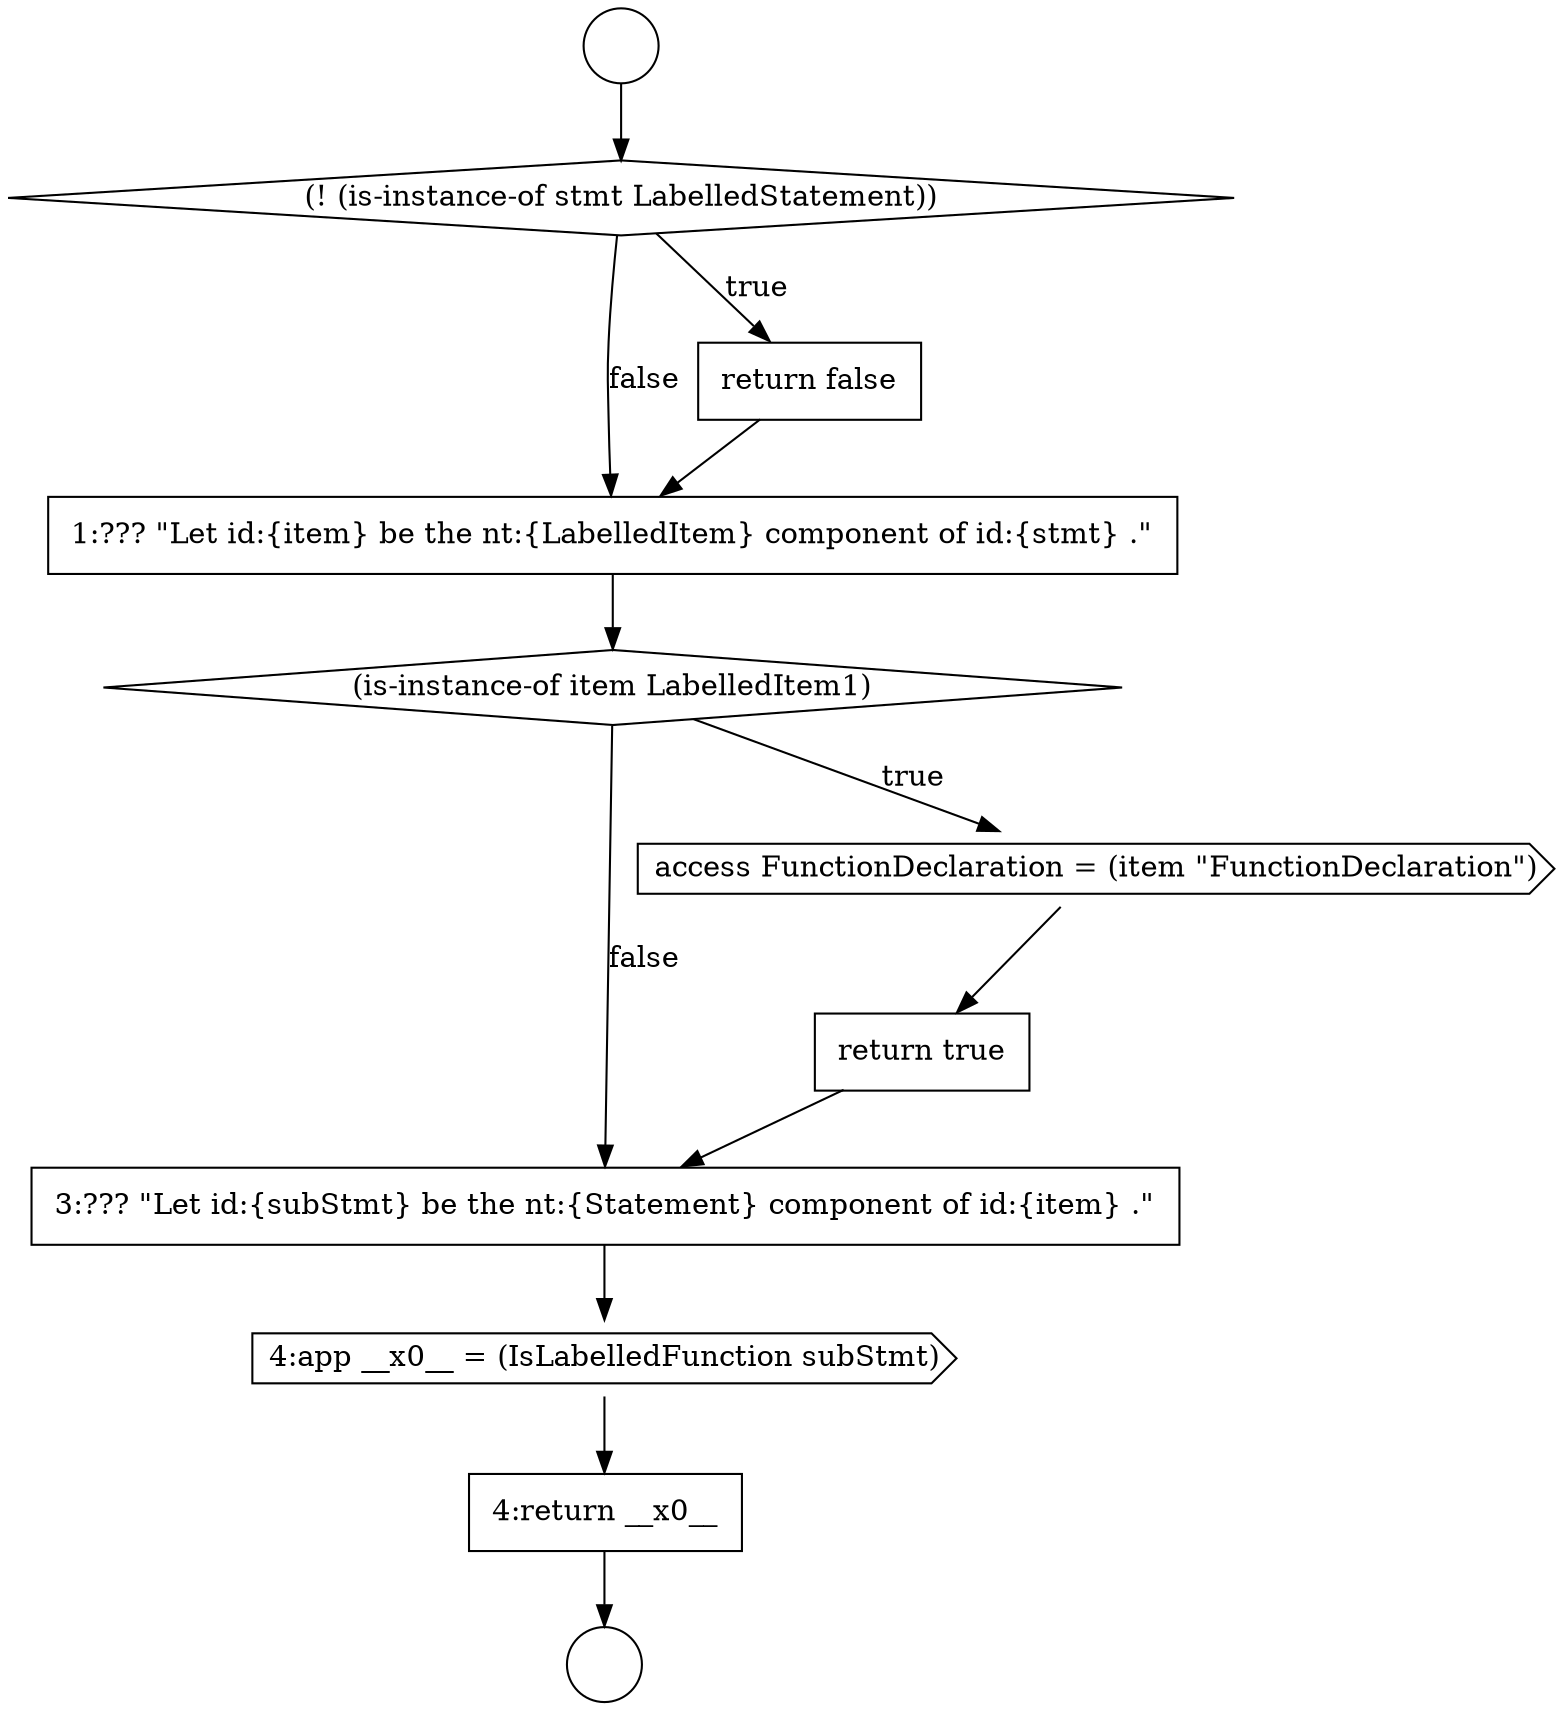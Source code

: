 digraph {
  node7253 [shape=none, margin=0, label=<<font color="black">
    <table border="0" cellborder="1" cellspacing="0" cellpadding="10">
      <tr><td align="left">3:??? &quot;Let id:{subStmt} be the nt:{Statement} component of id:{item} .&quot;</td></tr>
    </table>
  </font>> color="black" fillcolor="white" style=filled]
  node7254 [shape=cds, label=<<font color="black">4:app __x0__ = (IsLabelledFunction subStmt)</font>> color="black" fillcolor="white" style=filled]
  node7249 [shape=none, margin=0, label=<<font color="black">
    <table border="0" cellborder="1" cellspacing="0" cellpadding="10">
      <tr><td align="left">1:??? &quot;Let id:{item} be the nt:{LabelledItem} component of id:{stmt} .&quot;</td></tr>
    </table>
  </font>> color="black" fillcolor="white" style=filled]
  node7255 [shape=none, margin=0, label=<<font color="black">
    <table border="0" cellborder="1" cellspacing="0" cellpadding="10">
      <tr><td align="left">4:return __x0__</td></tr>
    </table>
  </font>> color="black" fillcolor="white" style=filled]
  node7250 [shape=diamond, label=<<font color="black">(is-instance-of item LabelledItem1)</font>> color="black" fillcolor="white" style=filled]
  node7251 [shape=cds, label=<<font color="black">access FunctionDeclaration = (item &quot;FunctionDeclaration&quot;)</font>> color="black" fillcolor="white" style=filled]
  node7248 [shape=none, margin=0, label=<<font color="black">
    <table border="0" cellborder="1" cellspacing="0" cellpadding="10">
      <tr><td align="left">return false</td></tr>
    </table>
  </font>> color="black" fillcolor="white" style=filled]
  node7245 [shape=circle label=" " color="black" fillcolor="white" style=filled]
  node7247 [shape=diamond, label=<<font color="black">(! (is-instance-of stmt LabelledStatement))</font>> color="black" fillcolor="white" style=filled]
  node7252 [shape=none, margin=0, label=<<font color="black">
    <table border="0" cellborder="1" cellspacing="0" cellpadding="10">
      <tr><td align="left">return true</td></tr>
    </table>
  </font>> color="black" fillcolor="white" style=filled]
  node7246 [shape=circle label=" " color="black" fillcolor="white" style=filled]
  node7250 -> node7251 [label=<<font color="black">true</font>> color="black"]
  node7250 -> node7253 [label=<<font color="black">false</font>> color="black"]
  node7251 -> node7252 [ color="black"]
  node7252 -> node7253 [ color="black"]
  node7248 -> node7249 [ color="black"]
  node7254 -> node7255 [ color="black"]
  node7255 -> node7246 [ color="black"]
  node7247 -> node7248 [label=<<font color="black">true</font>> color="black"]
  node7247 -> node7249 [label=<<font color="black">false</font>> color="black"]
  node7249 -> node7250 [ color="black"]
  node7253 -> node7254 [ color="black"]
  node7245 -> node7247 [ color="black"]
}
